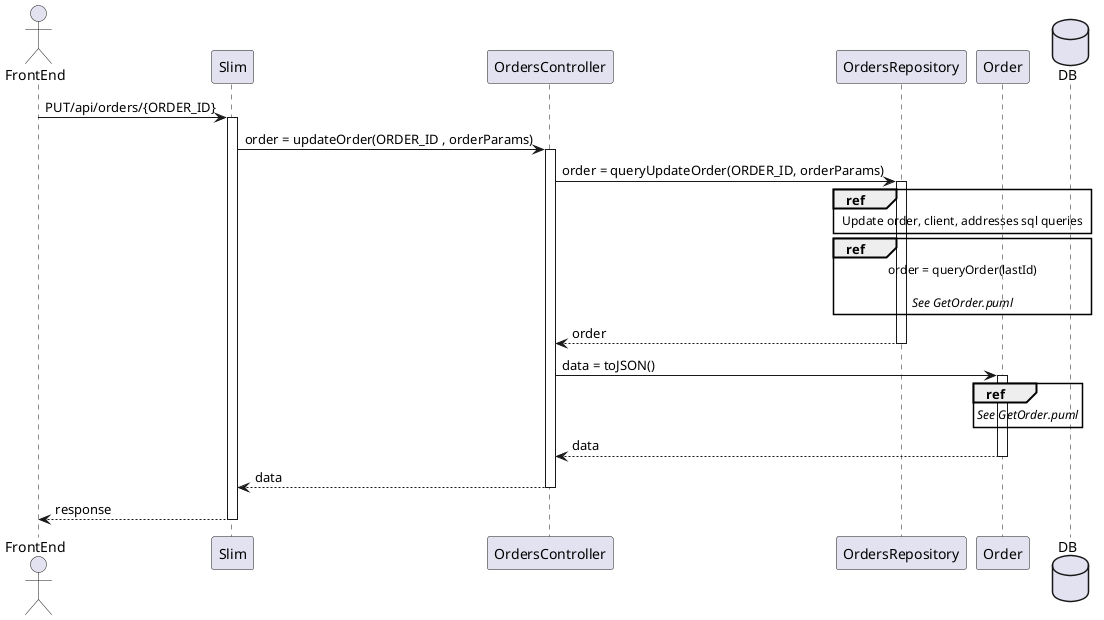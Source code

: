 http://www.plantuml.com/plantuml/uml/XP91Qp8n48Rl-HLpL5YRkz0YhNx57gfeFPVKJ24GDp4J1IdzxvrDMFpSh7hnaDbvtcV6cL1K8HvsLgXjT07-1LV7MQs5vsUpDLxL4TRMx2uU5a5Ze1V-D3XhCVGKL-WT6KQUogBGAgelHGZJPo7QI1WzfIGOmtBp8PKtqYMK_5cifhFLvtpwsrYQeugOdPeVRYjy695QuH4EdiCmVJ1eCL3byb85jQFX6LhCLO0vh3lVVs7x0uRJfYVnIc2vAn7m6zmHGr6gccLbTePLiBK6wrY1qZeW4HBGtYO9WoIGLygqUyWBzsnj5SMv7WeXvHeHNZ6czmVFToBb6LniOdJZln0QRunzTT7StbmB2qRtjbwy3xhRwuntnpap-prJKA7PvzPUQj5IKDE9feRspCViGTxLXDntUSuJjcJTFm00

@startuml
actor FrontEnd
participant Slim
participant OrdersController
participant OrdersRepository
participant Order
database DB

FrontEnd -> Slim : PUT/api/orders/{ORDER_ID}
activate Slim
Slim -> OrdersController : order = updateOrder(ORDER_ID , orderParams)
activate OrdersController
OrdersController -> OrdersRepository : order = queryUpdateOrder(ORDER_ID, orderParams)
activate OrdersRepository

ref over OrdersRepository, DB
Update order, client, addresses sql queries
end ref

ref over OrdersRepository, DB
order = queryOrder(lastId)

//See GetOrder.puml//
end ref

OrdersRepository --> OrdersController : order
deactivate OrdersRepository

OrdersController -> Order : data = toJSON()
activate Order
ref over Order
//See GetOrder.puml//
end ref
Order --> OrdersController : data
deactivate Order

OrdersController --> Slim : data
deactivate OrdersController
Slim --> FrontEnd: response
deactivate Slim
@enduml